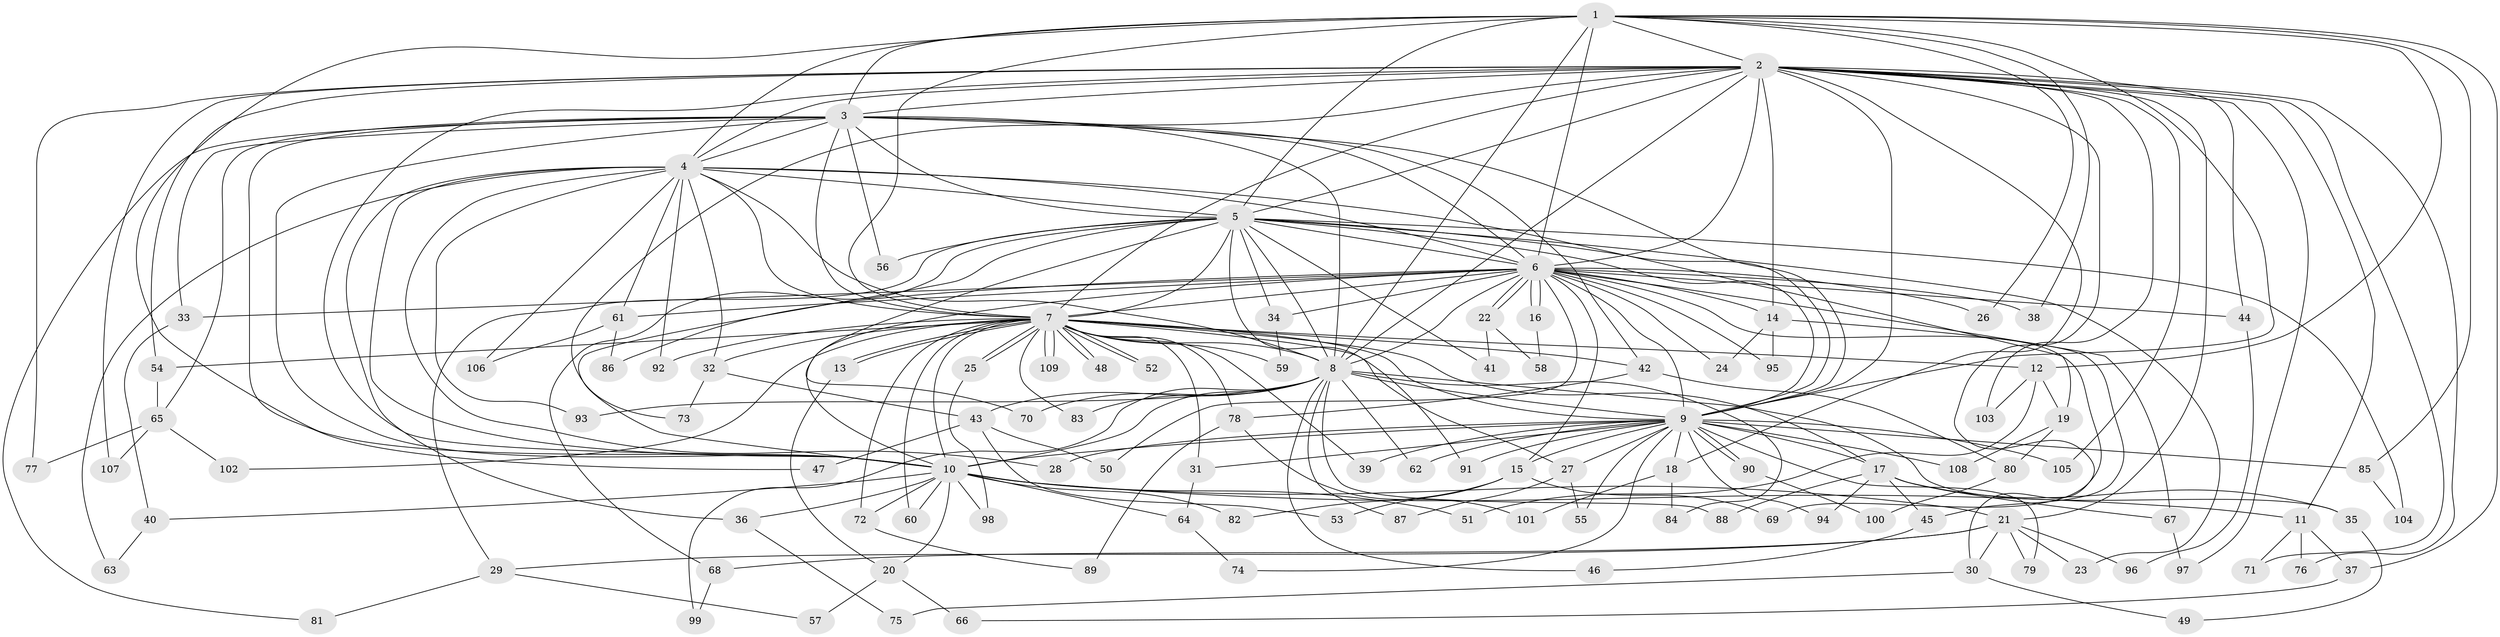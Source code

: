 // coarse degree distribution, {16: 0.023255813953488372, 34: 0.023255813953488372, 21: 0.023255813953488372, 4: 0.09302325581395349, 2: 0.3488372093023256, 3: 0.20930232558139536, 1: 0.23255813953488372, 5: 0.046511627906976744}
// Generated by graph-tools (version 1.1) at 2025/17/03/04/25 18:17:55]
// undirected, 109 vertices, 243 edges
graph export_dot {
graph [start="1"]
  node [color=gray90,style=filled];
  1;
  2;
  3;
  4;
  5;
  6;
  7;
  8;
  9;
  10;
  11;
  12;
  13;
  14;
  15;
  16;
  17;
  18;
  19;
  20;
  21;
  22;
  23;
  24;
  25;
  26;
  27;
  28;
  29;
  30;
  31;
  32;
  33;
  34;
  35;
  36;
  37;
  38;
  39;
  40;
  41;
  42;
  43;
  44;
  45;
  46;
  47;
  48;
  49;
  50;
  51;
  52;
  53;
  54;
  55;
  56;
  57;
  58;
  59;
  60;
  61;
  62;
  63;
  64;
  65;
  66;
  67;
  68;
  69;
  70;
  71;
  72;
  73;
  74;
  75;
  76;
  77;
  78;
  79;
  80;
  81;
  82;
  83;
  84;
  85;
  86;
  87;
  88;
  89;
  90;
  91;
  92;
  93;
  94;
  95;
  96;
  97;
  98;
  99;
  100;
  101;
  102;
  103;
  104;
  105;
  106;
  107;
  108;
  109;
  1 -- 2;
  1 -- 3;
  1 -- 4;
  1 -- 5;
  1 -- 6;
  1 -- 7;
  1 -- 8;
  1 -- 9;
  1 -- 10;
  1 -- 12;
  1 -- 26;
  1 -- 37;
  1 -- 38;
  1 -- 85;
  2 -- 3;
  2 -- 4;
  2 -- 5;
  2 -- 6;
  2 -- 7;
  2 -- 8;
  2 -- 9;
  2 -- 10;
  2 -- 11;
  2 -- 14;
  2 -- 18;
  2 -- 21;
  2 -- 30;
  2 -- 44;
  2 -- 54;
  2 -- 71;
  2 -- 73;
  2 -- 76;
  2 -- 77;
  2 -- 97;
  2 -- 103;
  2 -- 105;
  2 -- 107;
  3 -- 4;
  3 -- 5;
  3 -- 6;
  3 -- 7;
  3 -- 8;
  3 -- 9;
  3 -- 10;
  3 -- 33;
  3 -- 42;
  3 -- 47;
  3 -- 56;
  3 -- 65;
  3 -- 81;
  4 -- 5;
  4 -- 6;
  4 -- 7;
  4 -- 8;
  4 -- 9;
  4 -- 10;
  4 -- 28;
  4 -- 32;
  4 -- 36;
  4 -- 61;
  4 -- 63;
  4 -- 92;
  4 -- 93;
  4 -- 106;
  5 -- 6;
  5 -- 7;
  5 -- 8;
  5 -- 9;
  5 -- 10;
  5 -- 19;
  5 -- 23;
  5 -- 29;
  5 -- 34;
  5 -- 41;
  5 -- 56;
  5 -- 68;
  5 -- 70;
  5 -- 91;
  5 -- 104;
  6 -- 7;
  6 -- 8;
  6 -- 9;
  6 -- 10;
  6 -- 14;
  6 -- 15;
  6 -- 16;
  6 -- 16;
  6 -- 22;
  6 -- 22;
  6 -- 24;
  6 -- 26;
  6 -- 33;
  6 -- 34;
  6 -- 38;
  6 -- 44;
  6 -- 50;
  6 -- 61;
  6 -- 67;
  6 -- 69;
  6 -- 86;
  6 -- 95;
  7 -- 8;
  7 -- 9;
  7 -- 10;
  7 -- 12;
  7 -- 13;
  7 -- 13;
  7 -- 17;
  7 -- 25;
  7 -- 25;
  7 -- 27;
  7 -- 31;
  7 -- 32;
  7 -- 39;
  7 -- 42;
  7 -- 48;
  7 -- 48;
  7 -- 52;
  7 -- 52;
  7 -- 54;
  7 -- 59;
  7 -- 60;
  7 -- 72;
  7 -- 78;
  7 -- 83;
  7 -- 92;
  7 -- 102;
  7 -- 109;
  7 -- 109;
  8 -- 9;
  8 -- 10;
  8 -- 35;
  8 -- 43;
  8 -- 46;
  8 -- 62;
  8 -- 70;
  8 -- 83;
  8 -- 84;
  8 -- 87;
  8 -- 88;
  8 -- 93;
  8 -- 99;
  9 -- 10;
  9 -- 15;
  9 -- 17;
  9 -- 18;
  9 -- 27;
  9 -- 28;
  9 -- 31;
  9 -- 39;
  9 -- 55;
  9 -- 62;
  9 -- 74;
  9 -- 79;
  9 -- 85;
  9 -- 90;
  9 -- 90;
  9 -- 91;
  9 -- 94;
  9 -- 105;
  9 -- 108;
  10 -- 11;
  10 -- 20;
  10 -- 21;
  10 -- 36;
  10 -- 40;
  10 -- 51;
  10 -- 60;
  10 -- 64;
  10 -- 72;
  10 -- 82;
  10 -- 98;
  11 -- 37;
  11 -- 71;
  11 -- 76;
  12 -- 19;
  12 -- 51;
  12 -- 103;
  13 -- 20;
  14 -- 24;
  14 -- 45;
  14 -- 95;
  15 -- 53;
  15 -- 69;
  15 -- 82;
  16 -- 58;
  17 -- 35;
  17 -- 45;
  17 -- 67;
  17 -- 88;
  17 -- 94;
  18 -- 84;
  18 -- 101;
  19 -- 80;
  19 -- 108;
  20 -- 57;
  20 -- 66;
  21 -- 23;
  21 -- 29;
  21 -- 30;
  21 -- 68;
  21 -- 79;
  21 -- 96;
  22 -- 41;
  22 -- 58;
  25 -- 98;
  27 -- 55;
  27 -- 87;
  29 -- 57;
  29 -- 81;
  30 -- 49;
  30 -- 75;
  31 -- 64;
  32 -- 43;
  32 -- 73;
  33 -- 40;
  34 -- 59;
  35 -- 49;
  36 -- 75;
  37 -- 66;
  40 -- 63;
  42 -- 78;
  42 -- 80;
  43 -- 47;
  43 -- 50;
  43 -- 53;
  44 -- 96;
  45 -- 46;
  54 -- 65;
  61 -- 86;
  61 -- 106;
  64 -- 74;
  65 -- 77;
  65 -- 102;
  65 -- 107;
  67 -- 97;
  68 -- 99;
  72 -- 89;
  78 -- 89;
  78 -- 101;
  80 -- 100;
  85 -- 104;
  90 -- 100;
}
